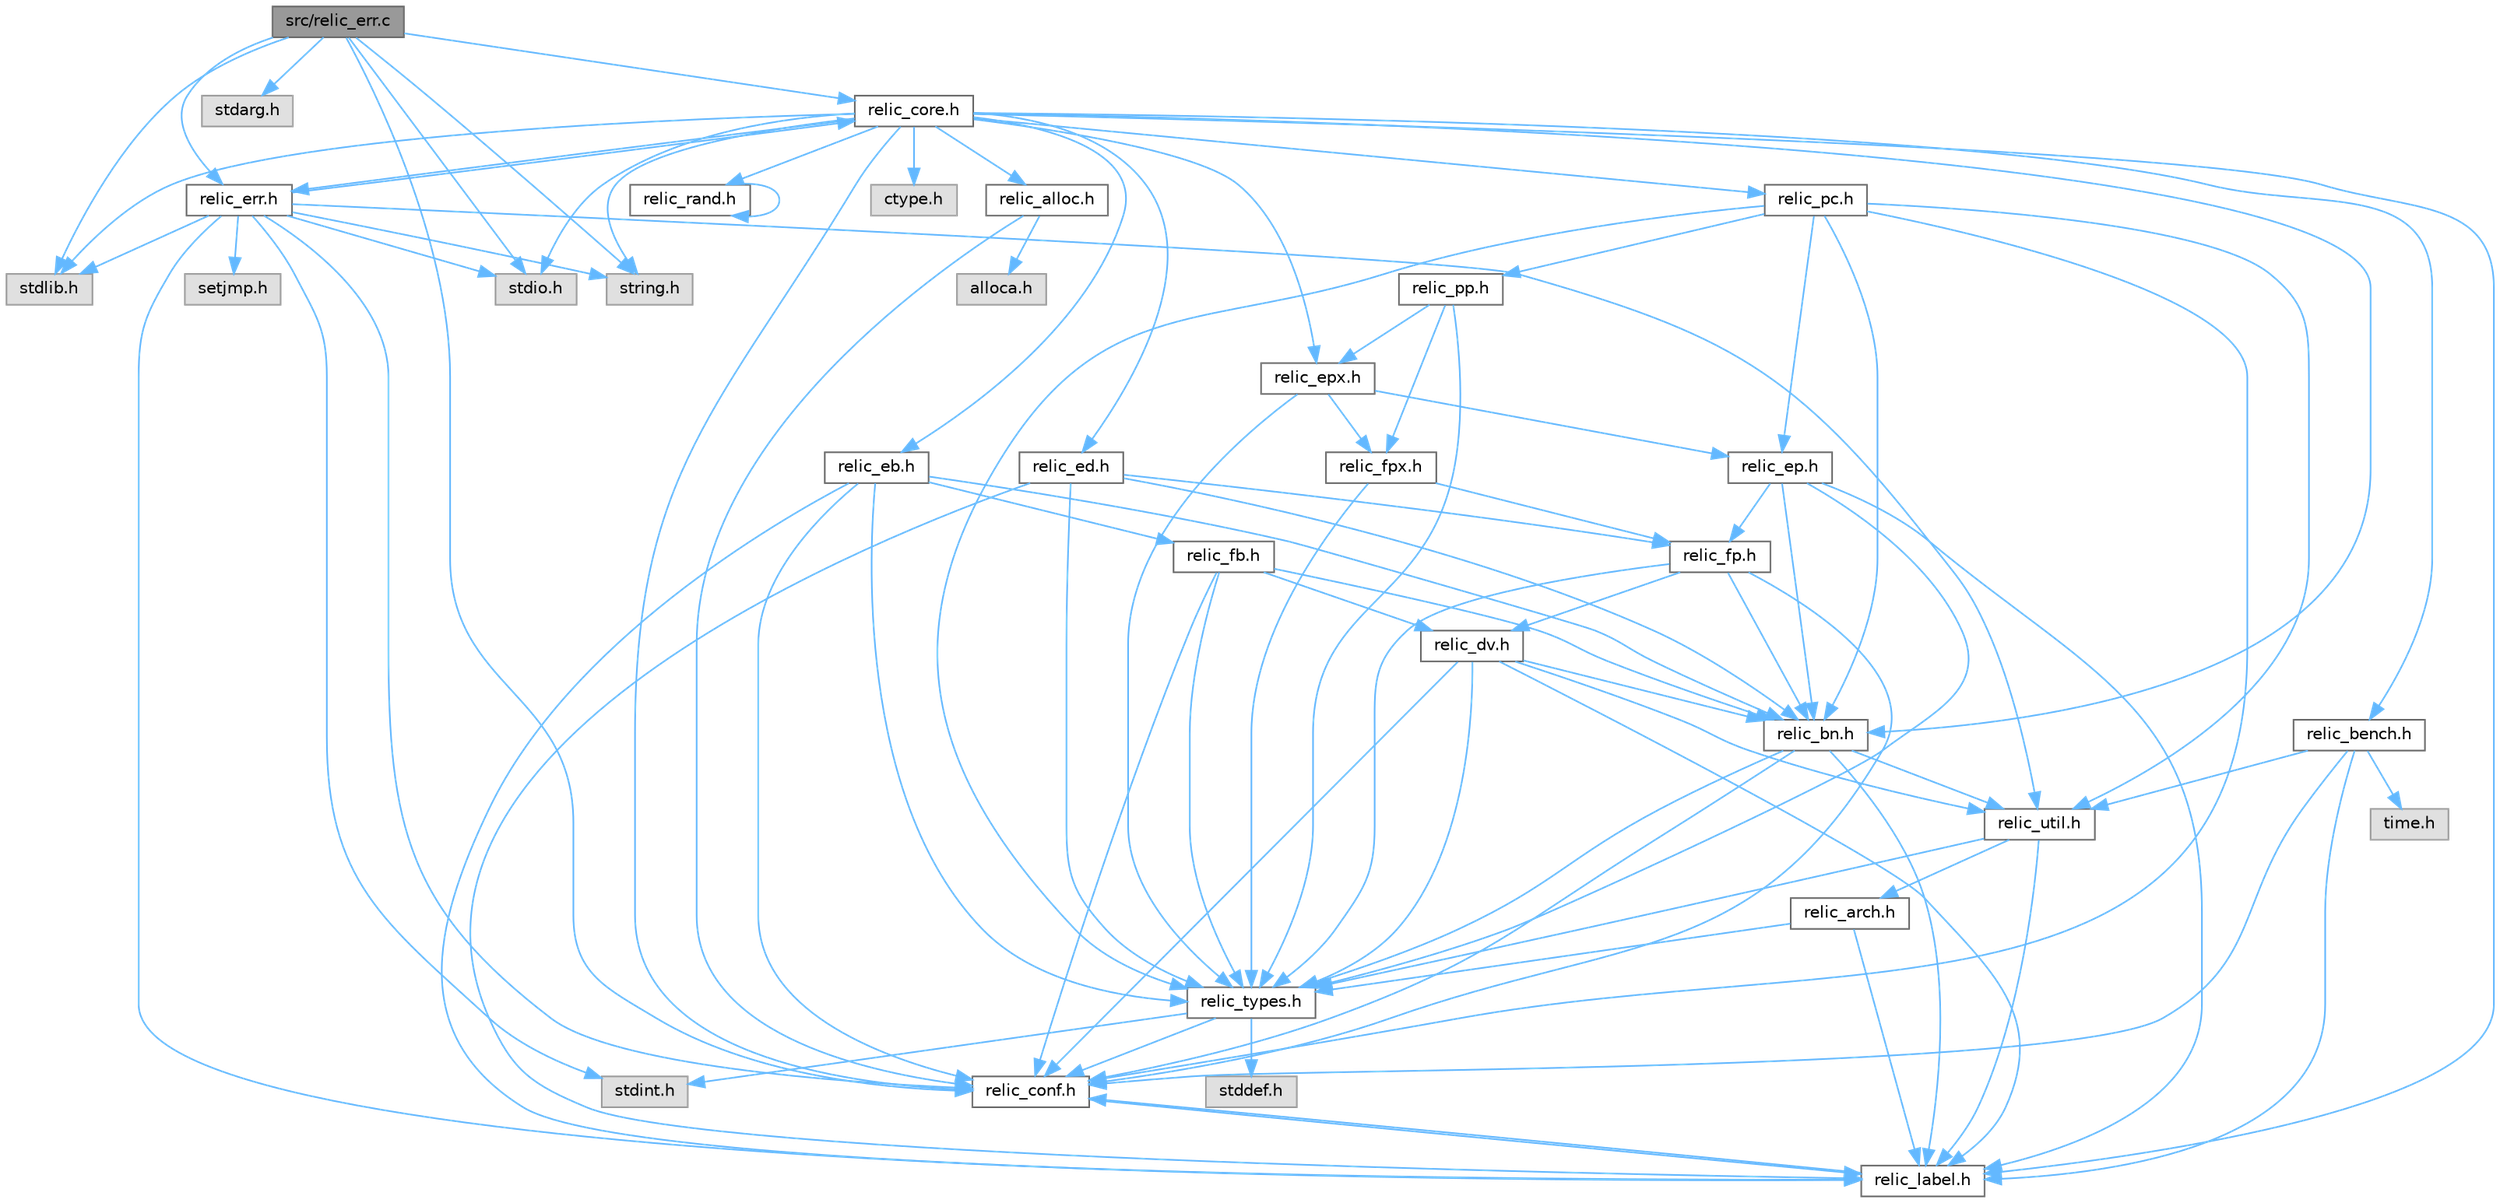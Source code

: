 digraph "src/relic_err.c"
{
 // LATEX_PDF_SIZE
  bgcolor="transparent";
  edge [fontname=Helvetica,fontsize=10,labelfontname=Helvetica,labelfontsize=10];
  node [fontname=Helvetica,fontsize=10,shape=box,height=0.2,width=0.4];
  Node1 [id="Node000001",label="src/relic_err.c",height=0.2,width=0.4,color="gray40", fillcolor="grey60", style="filled", fontcolor="black",tooltip=" "];
  Node1 -> Node2 [id="edge1_Node000001_Node000002",color="steelblue1",style="solid",tooltip=" "];
  Node2 [id="Node000002",label="stdlib.h",height=0.2,width=0.4,color="grey60", fillcolor="#E0E0E0", style="filled",tooltip=" "];
  Node1 -> Node3 [id="edge2_Node000001_Node000003",color="steelblue1",style="solid",tooltip=" "];
  Node3 [id="Node000003",label="stdio.h",height=0.2,width=0.4,color="grey60", fillcolor="#E0E0E0", style="filled",tooltip=" "];
  Node1 -> Node4 [id="edge3_Node000001_Node000004",color="steelblue1",style="solid",tooltip=" "];
  Node4 [id="Node000004",label="stdarg.h",height=0.2,width=0.4,color="grey60", fillcolor="#E0E0E0", style="filled",tooltip=" "];
  Node1 -> Node5 [id="edge4_Node000001_Node000005",color="steelblue1",style="solid",tooltip=" "];
  Node5 [id="Node000005",label="string.h",height=0.2,width=0.4,color="grey60", fillcolor="#E0E0E0", style="filled",tooltip=" "];
  Node1 -> Node6 [id="edge5_Node000001_Node000006",color="steelblue1",style="solid",tooltip=" "];
  Node6 [id="Node000006",label="relic_core.h",height=0.2,width=0.4,color="grey40", fillcolor="white", style="filled",URL="$db/d67/relic__core_8h.html",tooltip=" "];
  Node6 -> Node2 [id="edge6_Node000006_Node000002",color="steelblue1",style="solid",tooltip=" "];
  Node6 -> Node3 [id="edge7_Node000006_Node000003",color="steelblue1",style="solid",tooltip=" "];
  Node6 -> Node5 [id="edge8_Node000006_Node000005",color="steelblue1",style="solid",tooltip=" "];
  Node6 -> Node7 [id="edge9_Node000006_Node000007",color="steelblue1",style="solid",tooltip=" "];
  Node7 [id="Node000007",label="ctype.h",height=0.2,width=0.4,color="grey60", fillcolor="#E0E0E0", style="filled",tooltip=" "];
  Node6 -> Node8 [id="edge10_Node000006_Node000008",color="steelblue1",style="solid",tooltip=" "];
  Node8 [id="Node000008",label="relic_err.h",height=0.2,width=0.4,color="grey40", fillcolor="white", style="filled",URL="$d0/d09/relic__err_8h.html",tooltip=" "];
  Node8 -> Node9 [id="edge11_Node000008_Node000009",color="steelblue1",style="solid",tooltip=" "];
  Node9 [id="Node000009",label="stdint.h",height=0.2,width=0.4,color="grey60", fillcolor="#E0E0E0", style="filled",tooltip=" "];
  Node8 -> Node2 [id="edge12_Node000008_Node000002",color="steelblue1",style="solid",tooltip=" "];
  Node8 -> Node3 [id="edge13_Node000008_Node000003",color="steelblue1",style="solid",tooltip=" "];
  Node8 -> Node5 [id="edge14_Node000008_Node000005",color="steelblue1",style="solid",tooltip=" "];
  Node8 -> Node6 [id="edge15_Node000008_Node000006",color="steelblue1",style="solid",tooltip=" "];
  Node8 -> Node10 [id="edge16_Node000008_Node000010",color="steelblue1",style="solid",tooltip=" "];
  Node10 [id="Node000010",label="relic_conf.h",height=0.2,width=0.4,color="grey40", fillcolor="white", style="filled",URL="$d1/da4/relic__conf_8h.html",tooltip=" "];
  Node10 -> Node11 [id="edge17_Node000010_Node000011",color="steelblue1",style="solid",tooltip=" "];
  Node11 [id="Node000011",label="relic_label.h",height=0.2,width=0.4,color="grey40", fillcolor="white", style="filled",URL="$df/d60/relic__label_8h.html",tooltip=" "];
  Node11 -> Node10 [id="edge18_Node000011_Node000010",color="steelblue1",style="solid",tooltip=" "];
  Node8 -> Node12 [id="edge19_Node000008_Node000012",color="steelblue1",style="solid",tooltip=" "];
  Node12 [id="Node000012",label="relic_util.h",height=0.2,width=0.4,color="grey40", fillcolor="white", style="filled",URL="$d1/d8d/relic__util_8h.html",tooltip=" "];
  Node12 -> Node13 [id="edge20_Node000012_Node000013",color="steelblue1",style="solid",tooltip=" "];
  Node13 [id="Node000013",label="relic_arch.h",height=0.2,width=0.4,color="grey40", fillcolor="white", style="filled",URL="$d7/d48/relic__arch_8h.html",tooltip=" "];
  Node13 -> Node14 [id="edge21_Node000013_Node000014",color="steelblue1",style="solid",tooltip=" "];
  Node14 [id="Node000014",label="relic_types.h",height=0.2,width=0.4,color="grey40", fillcolor="white", style="filled",URL="$d4/dd7/relic__types_8h.html",tooltip=" "];
  Node14 -> Node15 [id="edge22_Node000014_Node000015",color="steelblue1",style="solid",tooltip=" "];
  Node15 [id="Node000015",label="stddef.h",height=0.2,width=0.4,color="grey60", fillcolor="#E0E0E0", style="filled",tooltip=" "];
  Node14 -> Node9 [id="edge23_Node000014_Node000009",color="steelblue1",style="solid",tooltip=" "];
  Node14 -> Node10 [id="edge24_Node000014_Node000010",color="steelblue1",style="solid",tooltip=" "];
  Node13 -> Node11 [id="edge25_Node000013_Node000011",color="steelblue1",style="solid",tooltip=" "];
  Node12 -> Node14 [id="edge26_Node000012_Node000014",color="steelblue1",style="solid",tooltip=" "];
  Node12 -> Node11 [id="edge27_Node000012_Node000011",color="steelblue1",style="solid",tooltip=" "];
  Node8 -> Node11 [id="edge28_Node000008_Node000011",color="steelblue1",style="solid",tooltip=" "];
  Node8 -> Node16 [id="edge29_Node000008_Node000016",color="steelblue1",style="solid",tooltip=" "];
  Node16 [id="Node000016",label="setjmp.h",height=0.2,width=0.4,color="grey60", fillcolor="#E0E0E0", style="filled",tooltip=" "];
  Node6 -> Node17 [id="edge30_Node000006_Node000017",color="steelblue1",style="solid",tooltip=" "];
  Node17 [id="Node000017",label="relic_bn.h",height=0.2,width=0.4,color="grey40", fillcolor="white", style="filled",URL="$d2/df6/relic__bn_8h.html",tooltip=" "];
  Node17 -> Node10 [id="edge31_Node000017_Node000010",color="steelblue1",style="solid",tooltip=" "];
  Node17 -> Node12 [id="edge32_Node000017_Node000012",color="steelblue1",style="solid",tooltip=" "];
  Node17 -> Node14 [id="edge33_Node000017_Node000014",color="steelblue1",style="solid",tooltip=" "];
  Node17 -> Node11 [id="edge34_Node000017_Node000011",color="steelblue1",style="solid",tooltip=" "];
  Node6 -> Node18 [id="edge35_Node000006_Node000018",color="steelblue1",style="solid",tooltip=" "];
  Node18 [id="Node000018",label="relic_eb.h",height=0.2,width=0.4,color="grey40", fillcolor="white", style="filled",URL="$d0/d24/relic__eb_8h.html",tooltip=" "];
  Node18 -> Node19 [id="edge36_Node000018_Node000019",color="steelblue1",style="solid",tooltip=" "];
  Node19 [id="Node000019",label="relic_fb.h",height=0.2,width=0.4,color="grey40", fillcolor="white", style="filled",URL="$dc/de1/relic__fb_8h.html",tooltip=" "];
  Node19 -> Node17 [id="edge37_Node000019_Node000017",color="steelblue1",style="solid",tooltip=" "];
  Node19 -> Node20 [id="edge38_Node000019_Node000020",color="steelblue1",style="solid",tooltip=" "];
  Node20 [id="Node000020",label="relic_dv.h",height=0.2,width=0.4,color="grey40", fillcolor="white", style="filled",URL="$d3/d30/relic__dv_8h.html",tooltip=" "];
  Node20 -> Node17 [id="edge39_Node000020_Node000017",color="steelblue1",style="solid",tooltip=" "];
  Node20 -> Node10 [id="edge40_Node000020_Node000010",color="steelblue1",style="solid",tooltip=" "];
  Node20 -> Node14 [id="edge41_Node000020_Node000014",color="steelblue1",style="solid",tooltip=" "];
  Node20 -> Node12 [id="edge42_Node000020_Node000012",color="steelblue1",style="solid",tooltip=" "];
  Node20 -> Node11 [id="edge43_Node000020_Node000011",color="steelblue1",style="solid",tooltip=" "];
  Node19 -> Node10 [id="edge44_Node000019_Node000010",color="steelblue1",style="solid",tooltip=" "];
  Node19 -> Node14 [id="edge45_Node000019_Node000014",color="steelblue1",style="solid",tooltip=" "];
  Node18 -> Node17 [id="edge46_Node000018_Node000017",color="steelblue1",style="solid",tooltip=" "];
  Node18 -> Node10 [id="edge47_Node000018_Node000010",color="steelblue1",style="solid",tooltip=" "];
  Node18 -> Node14 [id="edge48_Node000018_Node000014",color="steelblue1",style="solid",tooltip=" "];
  Node18 -> Node11 [id="edge49_Node000018_Node000011",color="steelblue1",style="solid",tooltip=" "];
  Node6 -> Node21 [id="edge50_Node000006_Node000021",color="steelblue1",style="solid",tooltip=" "];
  Node21 [id="Node000021",label="relic_epx.h",height=0.2,width=0.4,color="grey40", fillcolor="white", style="filled",URL="$d9/d7d/relic__epx_8h.html",tooltip=" "];
  Node21 -> Node22 [id="edge51_Node000021_Node000022",color="steelblue1",style="solid",tooltip=" "];
  Node22 [id="Node000022",label="relic_fpx.h",height=0.2,width=0.4,color="grey40", fillcolor="white", style="filled",URL="$d9/d17/relic__fpx_8h.html",tooltip=" "];
  Node22 -> Node23 [id="edge52_Node000022_Node000023",color="steelblue1",style="solid",tooltip=" "];
  Node23 [id="Node000023",label="relic_fp.h",height=0.2,width=0.4,color="grey40", fillcolor="white", style="filled",URL="$d5/dfa/relic__fp_8h.html",tooltip=" "];
  Node23 -> Node20 [id="edge53_Node000023_Node000020",color="steelblue1",style="solid",tooltip=" "];
  Node23 -> Node17 [id="edge54_Node000023_Node000017",color="steelblue1",style="solid",tooltip=" "];
  Node23 -> Node10 [id="edge55_Node000023_Node000010",color="steelblue1",style="solid",tooltip=" "];
  Node23 -> Node14 [id="edge56_Node000023_Node000014",color="steelblue1",style="solid",tooltip=" "];
  Node22 -> Node14 [id="edge57_Node000022_Node000014",color="steelblue1",style="solid",tooltip=" "];
  Node21 -> Node24 [id="edge58_Node000021_Node000024",color="steelblue1",style="solid",tooltip=" "];
  Node24 [id="Node000024",label="relic_ep.h",height=0.2,width=0.4,color="grey40", fillcolor="white", style="filled",URL="$d3/df7/relic__ep_8h.html",tooltip=" "];
  Node24 -> Node23 [id="edge59_Node000024_Node000023",color="steelblue1",style="solid",tooltip=" "];
  Node24 -> Node17 [id="edge60_Node000024_Node000017",color="steelblue1",style="solid",tooltip=" "];
  Node24 -> Node14 [id="edge61_Node000024_Node000014",color="steelblue1",style="solid",tooltip=" "];
  Node24 -> Node11 [id="edge62_Node000024_Node000011",color="steelblue1",style="solid",tooltip=" "];
  Node21 -> Node14 [id="edge63_Node000021_Node000014",color="steelblue1",style="solid",tooltip=" "];
  Node6 -> Node25 [id="edge64_Node000006_Node000025",color="steelblue1",style="solid",tooltip=" "];
  Node25 [id="Node000025",label="relic_ed.h",height=0.2,width=0.4,color="grey40", fillcolor="white", style="filled",URL="$d6/d6d/relic__ed_8h.html",tooltip=" "];
  Node25 -> Node23 [id="edge65_Node000025_Node000023",color="steelblue1",style="solid",tooltip=" "];
  Node25 -> Node17 [id="edge66_Node000025_Node000017",color="steelblue1",style="solid",tooltip=" "];
  Node25 -> Node14 [id="edge67_Node000025_Node000014",color="steelblue1",style="solid",tooltip=" "];
  Node25 -> Node11 [id="edge68_Node000025_Node000011",color="steelblue1",style="solid",tooltip=" "];
  Node6 -> Node26 [id="edge69_Node000006_Node000026",color="steelblue1",style="solid",tooltip=" "];
  Node26 [id="Node000026",label="relic_pc.h",height=0.2,width=0.4,color="grey40", fillcolor="white", style="filled",URL="$df/d3f/relic__pc_8h.html",tooltip=" "];
  Node26 -> Node24 [id="edge70_Node000026_Node000024",color="steelblue1",style="solid",tooltip=" "];
  Node26 -> Node27 [id="edge71_Node000026_Node000027",color="steelblue1",style="solid",tooltip=" "];
  Node27 [id="Node000027",label="relic_pp.h",height=0.2,width=0.4,color="grey40", fillcolor="white", style="filled",URL="$d1/d95/relic__pp_8h.html",tooltip=" "];
  Node27 -> Node22 [id="edge72_Node000027_Node000022",color="steelblue1",style="solid",tooltip=" "];
  Node27 -> Node21 [id="edge73_Node000027_Node000021",color="steelblue1",style="solid",tooltip=" "];
  Node27 -> Node14 [id="edge74_Node000027_Node000014",color="steelblue1",style="solid",tooltip=" "];
  Node26 -> Node17 [id="edge75_Node000026_Node000017",color="steelblue1",style="solid",tooltip=" "];
  Node26 -> Node12 [id="edge76_Node000026_Node000012",color="steelblue1",style="solid",tooltip=" "];
  Node26 -> Node10 [id="edge77_Node000026_Node000010",color="steelblue1",style="solid",tooltip=" "];
  Node26 -> Node14 [id="edge78_Node000026_Node000014",color="steelblue1",style="solid",tooltip=" "];
  Node6 -> Node10 [id="edge79_Node000006_Node000010",color="steelblue1",style="solid",tooltip=" "];
  Node6 -> Node28 [id="edge80_Node000006_Node000028",color="steelblue1",style="solid",tooltip=" "];
  Node28 [id="Node000028",label="relic_bench.h",height=0.2,width=0.4,color="grey40", fillcolor="white", style="filled",URL="$dd/d4c/relic__bench_8h.html",tooltip=" "];
  Node28 -> Node10 [id="edge81_Node000028_Node000010",color="steelblue1",style="solid",tooltip=" "];
  Node28 -> Node11 [id="edge82_Node000028_Node000011",color="steelblue1",style="solid",tooltip=" "];
  Node28 -> Node12 [id="edge83_Node000028_Node000012",color="steelblue1",style="solid",tooltip=" "];
  Node28 -> Node29 [id="edge84_Node000028_Node000029",color="steelblue1",style="solid",tooltip=" "];
  Node29 [id="Node000029",label="time.h",height=0.2,width=0.4,color="grey60", fillcolor="#E0E0E0", style="filled",tooltip=" "];
  Node6 -> Node30 [id="edge85_Node000006_Node000030",color="steelblue1",style="solid",tooltip=" "];
  Node30 [id="Node000030",label="relic_rand.h",height=0.2,width=0.4,color="grey40", fillcolor="white", style="filled",URL="$d7/d29/relic__rand_8h.html",tooltip=" "];
  Node30 -> Node30 [id="edge86_Node000030_Node000030",color="steelblue1",style="solid",tooltip=" "];
  Node6 -> Node11 [id="edge87_Node000006_Node000011",color="steelblue1",style="solid",tooltip=" "];
  Node6 -> Node31 [id="edge88_Node000006_Node000031",color="steelblue1",style="solid",tooltip=" "];
  Node31 [id="Node000031",label="relic_alloc.h",height=0.2,width=0.4,color="grey40", fillcolor="white", style="filled",URL="$d6/d2b/relic__alloc_8h.html",tooltip=" "];
  Node31 -> Node10 [id="edge89_Node000031_Node000010",color="steelblue1",style="solid",tooltip=" "];
  Node31 -> Node32 [id="edge90_Node000031_Node000032",color="steelblue1",style="solid",tooltip=" "];
  Node32 [id="Node000032",label="alloca.h",height=0.2,width=0.4,color="grey60", fillcolor="#E0E0E0", style="filled",tooltip=" "];
  Node1 -> Node10 [id="edge91_Node000001_Node000010",color="steelblue1",style="solid",tooltip=" "];
  Node1 -> Node8 [id="edge92_Node000001_Node000008",color="steelblue1",style="solid",tooltip=" "];
}
